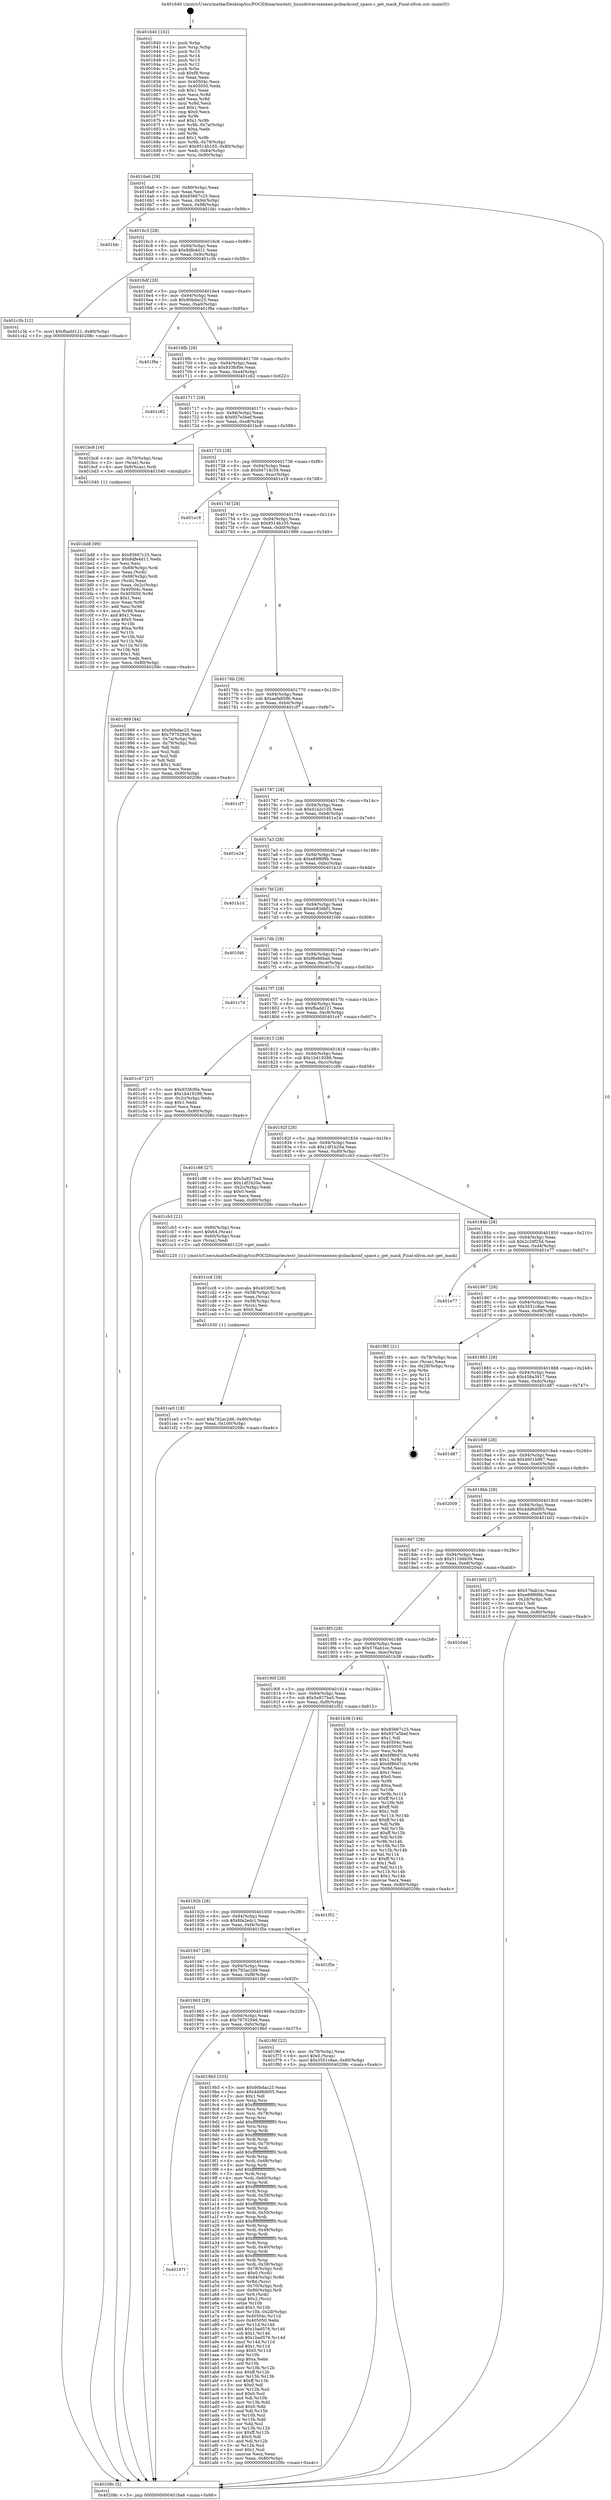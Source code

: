 digraph "0x401640" {
  label = "0x401640 (/mnt/c/Users/mathe/Desktop/tcc/POCII/binaries/extr_linuxdriversxenxen-pcibackconf_space.c_get_mask_Final-ollvm.out::main(0))"
  labelloc = "t"
  node[shape=record]

  Entry [label="",width=0.3,height=0.3,shape=circle,fillcolor=black,style=filled]
  "0x4016a6" [label="{
     0x4016a6 [29]\l
     | [instrs]\l
     &nbsp;&nbsp;0x4016a6 \<+3\>: mov -0x80(%rbp),%eax\l
     &nbsp;&nbsp;0x4016a9 \<+2\>: mov %eax,%ecx\l
     &nbsp;&nbsp;0x4016ab \<+6\>: sub $0x85667c25,%ecx\l
     &nbsp;&nbsp;0x4016b1 \<+6\>: mov %eax,-0x94(%rbp)\l
     &nbsp;&nbsp;0x4016b7 \<+6\>: mov %ecx,-0x98(%rbp)\l
     &nbsp;&nbsp;0x4016bd \<+6\>: je 0000000000401fdc \<main+0x99c\>\l
  }"]
  "0x401fdc" [label="{
     0x401fdc\l
  }", style=dashed]
  "0x4016c3" [label="{
     0x4016c3 [28]\l
     | [instrs]\l
     &nbsp;&nbsp;0x4016c3 \<+5\>: jmp 00000000004016c8 \<main+0x88\>\l
     &nbsp;&nbsp;0x4016c8 \<+6\>: mov -0x94(%rbp),%eax\l
     &nbsp;&nbsp;0x4016ce \<+5\>: sub $0x8dfe4d11,%eax\l
     &nbsp;&nbsp;0x4016d3 \<+6\>: mov %eax,-0x9c(%rbp)\l
     &nbsp;&nbsp;0x4016d9 \<+6\>: je 0000000000401c3b \<main+0x5fb\>\l
  }"]
  Exit [label="",width=0.3,height=0.3,shape=circle,fillcolor=black,style=filled,peripheries=2]
  "0x401c3b" [label="{
     0x401c3b [12]\l
     | [instrs]\l
     &nbsp;&nbsp;0x401c3b \<+7\>: movl $0xfbadd121,-0x80(%rbp)\l
     &nbsp;&nbsp;0x401c42 \<+5\>: jmp 000000000040208c \<main+0xa4c\>\l
  }"]
  "0x4016df" [label="{
     0x4016df [28]\l
     | [instrs]\l
     &nbsp;&nbsp;0x4016df \<+5\>: jmp 00000000004016e4 \<main+0xa4\>\l
     &nbsp;&nbsp;0x4016e4 \<+6\>: mov -0x94(%rbp),%eax\l
     &nbsp;&nbsp;0x4016ea \<+5\>: sub $0x90bdac25,%eax\l
     &nbsp;&nbsp;0x4016ef \<+6\>: mov %eax,-0xa0(%rbp)\l
     &nbsp;&nbsp;0x4016f5 \<+6\>: je 0000000000401f9a \<main+0x95a\>\l
  }"]
  "0x401ce5" [label="{
     0x401ce5 [18]\l
     | [instrs]\l
     &nbsp;&nbsp;0x401ce5 \<+7\>: movl $0x792ac2d9,-0x80(%rbp)\l
     &nbsp;&nbsp;0x401cec \<+6\>: mov %eax,-0x100(%rbp)\l
     &nbsp;&nbsp;0x401cf2 \<+5\>: jmp 000000000040208c \<main+0xa4c\>\l
  }"]
  "0x401f9a" [label="{
     0x401f9a\l
  }", style=dashed]
  "0x4016fb" [label="{
     0x4016fb [28]\l
     | [instrs]\l
     &nbsp;&nbsp;0x4016fb \<+5\>: jmp 0000000000401700 \<main+0xc0\>\l
     &nbsp;&nbsp;0x401700 \<+6\>: mov -0x94(%rbp),%eax\l
     &nbsp;&nbsp;0x401706 \<+5\>: sub $0x933fcf0e,%eax\l
     &nbsp;&nbsp;0x40170b \<+6\>: mov %eax,-0xa4(%rbp)\l
     &nbsp;&nbsp;0x401711 \<+6\>: je 0000000000401c62 \<main+0x622\>\l
  }"]
  "0x401cc8" [label="{
     0x401cc8 [29]\l
     | [instrs]\l
     &nbsp;&nbsp;0x401cc8 \<+10\>: movabs $0x4030f2,%rdi\l
     &nbsp;&nbsp;0x401cd2 \<+4\>: mov -0x58(%rbp),%rcx\l
     &nbsp;&nbsp;0x401cd6 \<+2\>: mov %eax,(%rcx)\l
     &nbsp;&nbsp;0x401cd8 \<+4\>: mov -0x58(%rbp),%rcx\l
     &nbsp;&nbsp;0x401cdc \<+2\>: mov (%rcx),%esi\l
     &nbsp;&nbsp;0x401cde \<+2\>: mov $0x0,%al\l
     &nbsp;&nbsp;0x401ce0 \<+5\>: call 0000000000401030 \<printf@plt\>\l
     | [calls]\l
     &nbsp;&nbsp;0x401030 \{1\} (unknown)\l
  }"]
  "0x401c62" [label="{
     0x401c62\l
  }", style=dashed]
  "0x401717" [label="{
     0x401717 [28]\l
     | [instrs]\l
     &nbsp;&nbsp;0x401717 \<+5\>: jmp 000000000040171c \<main+0xdc\>\l
     &nbsp;&nbsp;0x40171c \<+6\>: mov -0x94(%rbp),%eax\l
     &nbsp;&nbsp;0x401722 \<+5\>: sub $0x937e5bef,%eax\l
     &nbsp;&nbsp;0x401727 \<+6\>: mov %eax,-0xa8(%rbp)\l
     &nbsp;&nbsp;0x40172d \<+6\>: je 0000000000401bc8 \<main+0x588\>\l
  }"]
  "0x401bd8" [label="{
     0x401bd8 [99]\l
     | [instrs]\l
     &nbsp;&nbsp;0x401bd8 \<+5\>: mov $0x85667c25,%ecx\l
     &nbsp;&nbsp;0x401bdd \<+5\>: mov $0x8dfe4d11,%edx\l
     &nbsp;&nbsp;0x401be2 \<+2\>: xor %esi,%esi\l
     &nbsp;&nbsp;0x401be4 \<+4\>: mov -0x68(%rbp),%rdi\l
     &nbsp;&nbsp;0x401be8 \<+2\>: mov %eax,(%rdi)\l
     &nbsp;&nbsp;0x401bea \<+4\>: mov -0x68(%rbp),%rdi\l
     &nbsp;&nbsp;0x401bee \<+2\>: mov (%rdi),%eax\l
     &nbsp;&nbsp;0x401bf0 \<+3\>: mov %eax,-0x2c(%rbp)\l
     &nbsp;&nbsp;0x401bf3 \<+7\>: mov 0x40504c,%eax\l
     &nbsp;&nbsp;0x401bfa \<+8\>: mov 0x405050,%r8d\l
     &nbsp;&nbsp;0x401c02 \<+3\>: sub $0x1,%esi\l
     &nbsp;&nbsp;0x401c05 \<+3\>: mov %eax,%r9d\l
     &nbsp;&nbsp;0x401c08 \<+3\>: add %esi,%r9d\l
     &nbsp;&nbsp;0x401c0b \<+4\>: imul %r9d,%eax\l
     &nbsp;&nbsp;0x401c0f \<+3\>: and $0x1,%eax\l
     &nbsp;&nbsp;0x401c12 \<+3\>: cmp $0x0,%eax\l
     &nbsp;&nbsp;0x401c15 \<+4\>: sete %r10b\l
     &nbsp;&nbsp;0x401c19 \<+4\>: cmp $0xa,%r8d\l
     &nbsp;&nbsp;0x401c1d \<+4\>: setl %r11b\l
     &nbsp;&nbsp;0x401c21 \<+3\>: mov %r10b,%bl\l
     &nbsp;&nbsp;0x401c24 \<+3\>: and %r11b,%bl\l
     &nbsp;&nbsp;0x401c27 \<+3\>: xor %r11b,%r10b\l
     &nbsp;&nbsp;0x401c2a \<+3\>: or %r10b,%bl\l
     &nbsp;&nbsp;0x401c2d \<+3\>: test $0x1,%bl\l
     &nbsp;&nbsp;0x401c30 \<+3\>: cmovne %edx,%ecx\l
     &nbsp;&nbsp;0x401c33 \<+3\>: mov %ecx,-0x80(%rbp)\l
     &nbsp;&nbsp;0x401c36 \<+5\>: jmp 000000000040208c \<main+0xa4c\>\l
  }"]
  "0x401bc8" [label="{
     0x401bc8 [16]\l
     | [instrs]\l
     &nbsp;&nbsp;0x401bc8 \<+4\>: mov -0x70(%rbp),%rax\l
     &nbsp;&nbsp;0x401bcc \<+3\>: mov (%rax),%rax\l
     &nbsp;&nbsp;0x401bcf \<+4\>: mov 0x8(%rax),%rdi\l
     &nbsp;&nbsp;0x401bd3 \<+5\>: call 0000000000401040 \<atoi@plt\>\l
     | [calls]\l
     &nbsp;&nbsp;0x401040 \{1\} (unknown)\l
  }"]
  "0x401733" [label="{
     0x401733 [28]\l
     | [instrs]\l
     &nbsp;&nbsp;0x401733 \<+5\>: jmp 0000000000401738 \<main+0xf8\>\l
     &nbsp;&nbsp;0x401738 \<+6\>: mov -0x94(%rbp),%eax\l
     &nbsp;&nbsp;0x40173e \<+5\>: sub $0x94714c59,%eax\l
     &nbsp;&nbsp;0x401743 \<+6\>: mov %eax,-0xac(%rbp)\l
     &nbsp;&nbsp;0x401749 \<+6\>: je 0000000000401e18 \<main+0x7d8\>\l
  }"]
  "0x40197f" [label="{
     0x40197f\l
  }", style=dashed]
  "0x401e18" [label="{
     0x401e18\l
  }", style=dashed]
  "0x40174f" [label="{
     0x40174f [28]\l
     | [instrs]\l
     &nbsp;&nbsp;0x40174f \<+5\>: jmp 0000000000401754 \<main+0x114\>\l
     &nbsp;&nbsp;0x401754 \<+6\>: mov -0x94(%rbp),%eax\l
     &nbsp;&nbsp;0x40175a \<+5\>: sub $0x9514b105,%eax\l
     &nbsp;&nbsp;0x40175f \<+6\>: mov %eax,-0xb0(%rbp)\l
     &nbsp;&nbsp;0x401765 \<+6\>: je 0000000000401989 \<main+0x349\>\l
  }"]
  "0x4019b5" [label="{
     0x4019b5 [333]\l
     | [instrs]\l
     &nbsp;&nbsp;0x4019b5 \<+5\>: mov $0x90bdac25,%eax\l
     &nbsp;&nbsp;0x4019ba \<+5\>: mov $0x4dd6d005,%ecx\l
     &nbsp;&nbsp;0x4019bf \<+2\>: mov $0x1,%dl\l
     &nbsp;&nbsp;0x4019c1 \<+3\>: mov %rsp,%rsi\l
     &nbsp;&nbsp;0x4019c4 \<+4\>: add $0xfffffffffffffff0,%rsi\l
     &nbsp;&nbsp;0x4019c8 \<+3\>: mov %rsi,%rsp\l
     &nbsp;&nbsp;0x4019cb \<+4\>: mov %rsi,-0x78(%rbp)\l
     &nbsp;&nbsp;0x4019cf \<+3\>: mov %rsp,%rsi\l
     &nbsp;&nbsp;0x4019d2 \<+4\>: add $0xfffffffffffffff0,%rsi\l
     &nbsp;&nbsp;0x4019d6 \<+3\>: mov %rsi,%rsp\l
     &nbsp;&nbsp;0x4019d9 \<+3\>: mov %rsp,%rdi\l
     &nbsp;&nbsp;0x4019dc \<+4\>: add $0xfffffffffffffff0,%rdi\l
     &nbsp;&nbsp;0x4019e0 \<+3\>: mov %rdi,%rsp\l
     &nbsp;&nbsp;0x4019e3 \<+4\>: mov %rdi,-0x70(%rbp)\l
     &nbsp;&nbsp;0x4019e7 \<+3\>: mov %rsp,%rdi\l
     &nbsp;&nbsp;0x4019ea \<+4\>: add $0xfffffffffffffff0,%rdi\l
     &nbsp;&nbsp;0x4019ee \<+3\>: mov %rdi,%rsp\l
     &nbsp;&nbsp;0x4019f1 \<+4\>: mov %rdi,-0x68(%rbp)\l
     &nbsp;&nbsp;0x4019f5 \<+3\>: mov %rsp,%rdi\l
     &nbsp;&nbsp;0x4019f8 \<+4\>: add $0xfffffffffffffff0,%rdi\l
     &nbsp;&nbsp;0x4019fc \<+3\>: mov %rdi,%rsp\l
     &nbsp;&nbsp;0x4019ff \<+4\>: mov %rdi,-0x60(%rbp)\l
     &nbsp;&nbsp;0x401a03 \<+3\>: mov %rsp,%rdi\l
     &nbsp;&nbsp;0x401a06 \<+4\>: add $0xfffffffffffffff0,%rdi\l
     &nbsp;&nbsp;0x401a0a \<+3\>: mov %rdi,%rsp\l
     &nbsp;&nbsp;0x401a0d \<+4\>: mov %rdi,-0x58(%rbp)\l
     &nbsp;&nbsp;0x401a11 \<+3\>: mov %rsp,%rdi\l
     &nbsp;&nbsp;0x401a14 \<+4\>: add $0xfffffffffffffff0,%rdi\l
     &nbsp;&nbsp;0x401a18 \<+3\>: mov %rdi,%rsp\l
     &nbsp;&nbsp;0x401a1b \<+4\>: mov %rdi,-0x50(%rbp)\l
     &nbsp;&nbsp;0x401a1f \<+3\>: mov %rsp,%rdi\l
     &nbsp;&nbsp;0x401a22 \<+4\>: add $0xfffffffffffffff0,%rdi\l
     &nbsp;&nbsp;0x401a26 \<+3\>: mov %rdi,%rsp\l
     &nbsp;&nbsp;0x401a29 \<+4\>: mov %rdi,-0x48(%rbp)\l
     &nbsp;&nbsp;0x401a2d \<+3\>: mov %rsp,%rdi\l
     &nbsp;&nbsp;0x401a30 \<+4\>: add $0xfffffffffffffff0,%rdi\l
     &nbsp;&nbsp;0x401a34 \<+3\>: mov %rdi,%rsp\l
     &nbsp;&nbsp;0x401a37 \<+4\>: mov %rdi,-0x40(%rbp)\l
     &nbsp;&nbsp;0x401a3b \<+3\>: mov %rsp,%rdi\l
     &nbsp;&nbsp;0x401a3e \<+4\>: add $0xfffffffffffffff0,%rdi\l
     &nbsp;&nbsp;0x401a42 \<+3\>: mov %rdi,%rsp\l
     &nbsp;&nbsp;0x401a45 \<+4\>: mov %rdi,-0x38(%rbp)\l
     &nbsp;&nbsp;0x401a49 \<+4\>: mov -0x78(%rbp),%rdi\l
     &nbsp;&nbsp;0x401a4d \<+6\>: movl $0x0,(%rdi)\l
     &nbsp;&nbsp;0x401a53 \<+7\>: mov -0x84(%rbp),%r8d\l
     &nbsp;&nbsp;0x401a5a \<+3\>: mov %r8d,(%rsi)\l
     &nbsp;&nbsp;0x401a5d \<+4\>: mov -0x70(%rbp),%rdi\l
     &nbsp;&nbsp;0x401a61 \<+7\>: mov -0x90(%rbp),%r9\l
     &nbsp;&nbsp;0x401a68 \<+3\>: mov %r9,(%rdi)\l
     &nbsp;&nbsp;0x401a6b \<+3\>: cmpl $0x2,(%rsi)\l
     &nbsp;&nbsp;0x401a6e \<+4\>: setne %r10b\l
     &nbsp;&nbsp;0x401a72 \<+4\>: and $0x1,%r10b\l
     &nbsp;&nbsp;0x401a76 \<+4\>: mov %r10b,-0x2d(%rbp)\l
     &nbsp;&nbsp;0x401a7a \<+8\>: mov 0x40504c,%r11d\l
     &nbsp;&nbsp;0x401a82 \<+7\>: mov 0x405050,%ebx\l
     &nbsp;&nbsp;0x401a89 \<+3\>: mov %r11d,%r14d\l
     &nbsp;&nbsp;0x401a8c \<+7\>: add $0x1bad576,%r14d\l
     &nbsp;&nbsp;0x401a93 \<+4\>: sub $0x1,%r14d\l
     &nbsp;&nbsp;0x401a97 \<+7\>: sub $0x1bad576,%r14d\l
     &nbsp;&nbsp;0x401a9e \<+4\>: imul %r14d,%r11d\l
     &nbsp;&nbsp;0x401aa2 \<+4\>: and $0x1,%r11d\l
     &nbsp;&nbsp;0x401aa6 \<+4\>: cmp $0x0,%r11d\l
     &nbsp;&nbsp;0x401aaa \<+4\>: sete %r10b\l
     &nbsp;&nbsp;0x401aae \<+3\>: cmp $0xa,%ebx\l
     &nbsp;&nbsp;0x401ab1 \<+4\>: setl %r15b\l
     &nbsp;&nbsp;0x401ab5 \<+3\>: mov %r10b,%r12b\l
     &nbsp;&nbsp;0x401ab8 \<+4\>: xor $0xff,%r12b\l
     &nbsp;&nbsp;0x401abc \<+3\>: mov %r15b,%r13b\l
     &nbsp;&nbsp;0x401abf \<+4\>: xor $0xff,%r13b\l
     &nbsp;&nbsp;0x401ac3 \<+3\>: xor $0x0,%dl\l
     &nbsp;&nbsp;0x401ac6 \<+3\>: mov %r12b,%sil\l
     &nbsp;&nbsp;0x401ac9 \<+4\>: and $0x0,%sil\l
     &nbsp;&nbsp;0x401acd \<+3\>: and %dl,%r10b\l
     &nbsp;&nbsp;0x401ad0 \<+3\>: mov %r13b,%dil\l
     &nbsp;&nbsp;0x401ad3 \<+4\>: and $0x0,%dil\l
     &nbsp;&nbsp;0x401ad7 \<+3\>: and %dl,%r15b\l
     &nbsp;&nbsp;0x401ada \<+3\>: or %r10b,%sil\l
     &nbsp;&nbsp;0x401add \<+3\>: or %r15b,%dil\l
     &nbsp;&nbsp;0x401ae0 \<+3\>: xor %dil,%sil\l
     &nbsp;&nbsp;0x401ae3 \<+3\>: or %r13b,%r12b\l
     &nbsp;&nbsp;0x401ae6 \<+4\>: xor $0xff,%r12b\l
     &nbsp;&nbsp;0x401aea \<+3\>: or $0x0,%dl\l
     &nbsp;&nbsp;0x401aed \<+3\>: and %dl,%r12b\l
     &nbsp;&nbsp;0x401af0 \<+3\>: or %r12b,%sil\l
     &nbsp;&nbsp;0x401af3 \<+4\>: test $0x1,%sil\l
     &nbsp;&nbsp;0x401af7 \<+3\>: cmovne %ecx,%eax\l
     &nbsp;&nbsp;0x401afa \<+3\>: mov %eax,-0x80(%rbp)\l
     &nbsp;&nbsp;0x401afd \<+5\>: jmp 000000000040208c \<main+0xa4c\>\l
  }"]
  "0x401989" [label="{
     0x401989 [44]\l
     | [instrs]\l
     &nbsp;&nbsp;0x401989 \<+5\>: mov $0x90bdac25,%eax\l
     &nbsp;&nbsp;0x40198e \<+5\>: mov $0x79702946,%ecx\l
     &nbsp;&nbsp;0x401993 \<+3\>: mov -0x7a(%rbp),%dl\l
     &nbsp;&nbsp;0x401996 \<+4\>: mov -0x79(%rbp),%sil\l
     &nbsp;&nbsp;0x40199a \<+3\>: mov %dl,%dil\l
     &nbsp;&nbsp;0x40199d \<+3\>: and %sil,%dil\l
     &nbsp;&nbsp;0x4019a0 \<+3\>: xor %sil,%dl\l
     &nbsp;&nbsp;0x4019a3 \<+3\>: or %dl,%dil\l
     &nbsp;&nbsp;0x4019a6 \<+4\>: test $0x1,%dil\l
     &nbsp;&nbsp;0x4019aa \<+3\>: cmovne %ecx,%eax\l
     &nbsp;&nbsp;0x4019ad \<+3\>: mov %eax,-0x80(%rbp)\l
     &nbsp;&nbsp;0x4019b0 \<+5\>: jmp 000000000040208c \<main+0xa4c\>\l
  }"]
  "0x40176b" [label="{
     0x40176b [28]\l
     | [instrs]\l
     &nbsp;&nbsp;0x40176b \<+5\>: jmp 0000000000401770 \<main+0x130\>\l
     &nbsp;&nbsp;0x401770 \<+6\>: mov -0x94(%rbp),%eax\l
     &nbsp;&nbsp;0x401776 \<+5\>: sub $0xaefa8596,%eax\l
     &nbsp;&nbsp;0x40177b \<+6\>: mov %eax,-0xb4(%rbp)\l
     &nbsp;&nbsp;0x401781 \<+6\>: je 0000000000401cf7 \<main+0x6b7\>\l
  }"]
  "0x40208c" [label="{
     0x40208c [5]\l
     | [instrs]\l
     &nbsp;&nbsp;0x40208c \<+5\>: jmp 00000000004016a6 \<main+0x66\>\l
  }"]
  "0x401640" [label="{
     0x401640 [102]\l
     | [instrs]\l
     &nbsp;&nbsp;0x401640 \<+1\>: push %rbp\l
     &nbsp;&nbsp;0x401641 \<+3\>: mov %rsp,%rbp\l
     &nbsp;&nbsp;0x401644 \<+2\>: push %r15\l
     &nbsp;&nbsp;0x401646 \<+2\>: push %r14\l
     &nbsp;&nbsp;0x401648 \<+2\>: push %r13\l
     &nbsp;&nbsp;0x40164a \<+2\>: push %r12\l
     &nbsp;&nbsp;0x40164c \<+1\>: push %rbx\l
     &nbsp;&nbsp;0x40164d \<+7\>: sub $0xf8,%rsp\l
     &nbsp;&nbsp;0x401654 \<+2\>: xor %eax,%eax\l
     &nbsp;&nbsp;0x401656 \<+7\>: mov 0x40504c,%ecx\l
     &nbsp;&nbsp;0x40165d \<+7\>: mov 0x405050,%edx\l
     &nbsp;&nbsp;0x401664 \<+3\>: sub $0x1,%eax\l
     &nbsp;&nbsp;0x401667 \<+3\>: mov %ecx,%r8d\l
     &nbsp;&nbsp;0x40166a \<+3\>: add %eax,%r8d\l
     &nbsp;&nbsp;0x40166d \<+4\>: imul %r8d,%ecx\l
     &nbsp;&nbsp;0x401671 \<+3\>: and $0x1,%ecx\l
     &nbsp;&nbsp;0x401674 \<+3\>: cmp $0x0,%ecx\l
     &nbsp;&nbsp;0x401677 \<+4\>: sete %r9b\l
     &nbsp;&nbsp;0x40167b \<+4\>: and $0x1,%r9b\l
     &nbsp;&nbsp;0x40167f \<+4\>: mov %r9b,-0x7a(%rbp)\l
     &nbsp;&nbsp;0x401683 \<+3\>: cmp $0xa,%edx\l
     &nbsp;&nbsp;0x401686 \<+4\>: setl %r9b\l
     &nbsp;&nbsp;0x40168a \<+4\>: and $0x1,%r9b\l
     &nbsp;&nbsp;0x40168e \<+4\>: mov %r9b,-0x79(%rbp)\l
     &nbsp;&nbsp;0x401692 \<+7\>: movl $0x9514b105,-0x80(%rbp)\l
     &nbsp;&nbsp;0x401699 \<+6\>: mov %edi,-0x84(%rbp)\l
     &nbsp;&nbsp;0x40169f \<+7\>: mov %rsi,-0x90(%rbp)\l
  }"]
  "0x401963" [label="{
     0x401963 [28]\l
     | [instrs]\l
     &nbsp;&nbsp;0x401963 \<+5\>: jmp 0000000000401968 \<main+0x328\>\l
     &nbsp;&nbsp;0x401968 \<+6\>: mov -0x94(%rbp),%eax\l
     &nbsp;&nbsp;0x40196e \<+5\>: sub $0x79702946,%eax\l
     &nbsp;&nbsp;0x401973 \<+6\>: mov %eax,-0xfc(%rbp)\l
     &nbsp;&nbsp;0x401979 \<+6\>: je 00000000004019b5 \<main+0x375\>\l
  }"]
  "0x401cf7" [label="{
     0x401cf7\l
  }", style=dashed]
  "0x401787" [label="{
     0x401787 [28]\l
     | [instrs]\l
     &nbsp;&nbsp;0x401787 \<+5\>: jmp 000000000040178c \<main+0x14c\>\l
     &nbsp;&nbsp;0x40178c \<+6\>: mov -0x94(%rbp),%eax\l
     &nbsp;&nbsp;0x401792 \<+5\>: sub $0xd1a2c1d5,%eax\l
     &nbsp;&nbsp;0x401797 \<+6\>: mov %eax,-0xb8(%rbp)\l
     &nbsp;&nbsp;0x40179d \<+6\>: je 0000000000401e24 \<main+0x7e4\>\l
  }"]
  "0x401f6f" [label="{
     0x401f6f [22]\l
     | [instrs]\l
     &nbsp;&nbsp;0x401f6f \<+4\>: mov -0x78(%rbp),%rax\l
     &nbsp;&nbsp;0x401f73 \<+6\>: movl $0x0,(%rax)\l
     &nbsp;&nbsp;0x401f79 \<+7\>: movl $0x3551c8ae,-0x80(%rbp)\l
     &nbsp;&nbsp;0x401f80 \<+5\>: jmp 000000000040208c \<main+0xa4c\>\l
  }"]
  "0x401e24" [label="{
     0x401e24\l
  }", style=dashed]
  "0x4017a3" [label="{
     0x4017a3 [28]\l
     | [instrs]\l
     &nbsp;&nbsp;0x4017a3 \<+5\>: jmp 00000000004017a8 \<main+0x168\>\l
     &nbsp;&nbsp;0x4017a8 \<+6\>: mov -0x94(%rbp),%eax\l
     &nbsp;&nbsp;0x4017ae \<+5\>: sub $0xe89f6f9b,%eax\l
     &nbsp;&nbsp;0x4017b3 \<+6\>: mov %eax,-0xbc(%rbp)\l
     &nbsp;&nbsp;0x4017b9 \<+6\>: je 0000000000401b1d \<main+0x4dd\>\l
  }"]
  "0x401947" [label="{
     0x401947 [28]\l
     | [instrs]\l
     &nbsp;&nbsp;0x401947 \<+5\>: jmp 000000000040194c \<main+0x30c\>\l
     &nbsp;&nbsp;0x40194c \<+6\>: mov -0x94(%rbp),%eax\l
     &nbsp;&nbsp;0x401952 \<+5\>: sub $0x792ac2d9,%eax\l
     &nbsp;&nbsp;0x401957 \<+6\>: mov %eax,-0xf8(%rbp)\l
     &nbsp;&nbsp;0x40195d \<+6\>: je 0000000000401f6f \<main+0x92f\>\l
  }"]
  "0x401b1d" [label="{
     0x401b1d\l
  }", style=dashed]
  "0x4017bf" [label="{
     0x4017bf [28]\l
     | [instrs]\l
     &nbsp;&nbsp;0x4017bf \<+5\>: jmp 00000000004017c4 \<main+0x184\>\l
     &nbsp;&nbsp;0x4017c4 \<+6\>: mov -0x94(%rbp),%eax\l
     &nbsp;&nbsp;0x4017ca \<+5\>: sub $0xeb83dbf1,%eax\l
     &nbsp;&nbsp;0x4017cf \<+6\>: mov %eax,-0xc0(%rbp)\l
     &nbsp;&nbsp;0x4017d5 \<+6\>: je 0000000000401f46 \<main+0x906\>\l
  }"]
  "0x401f5e" [label="{
     0x401f5e\l
  }", style=dashed]
  "0x401f46" [label="{
     0x401f46\l
  }", style=dashed]
  "0x4017db" [label="{
     0x4017db [28]\l
     | [instrs]\l
     &nbsp;&nbsp;0x4017db \<+5\>: jmp 00000000004017e0 \<main+0x1a0\>\l
     &nbsp;&nbsp;0x4017e0 \<+6\>: mov -0x94(%rbp),%eax\l
     &nbsp;&nbsp;0x4017e6 \<+5\>: sub $0xf6e86bab,%eax\l
     &nbsp;&nbsp;0x4017eb \<+6\>: mov %eax,-0xc4(%rbp)\l
     &nbsp;&nbsp;0x4017f1 \<+6\>: je 0000000000401c7d \<main+0x63d\>\l
  }"]
  "0x40192b" [label="{
     0x40192b [28]\l
     | [instrs]\l
     &nbsp;&nbsp;0x40192b \<+5\>: jmp 0000000000401930 \<main+0x2f0\>\l
     &nbsp;&nbsp;0x401930 \<+6\>: mov -0x94(%rbp),%eax\l
     &nbsp;&nbsp;0x401936 \<+5\>: sub $0x6fa2edc1,%eax\l
     &nbsp;&nbsp;0x40193b \<+6\>: mov %eax,-0xf4(%rbp)\l
     &nbsp;&nbsp;0x401941 \<+6\>: je 0000000000401f5e \<main+0x91e\>\l
  }"]
  "0x401c7d" [label="{
     0x401c7d\l
  }", style=dashed]
  "0x4017f7" [label="{
     0x4017f7 [28]\l
     | [instrs]\l
     &nbsp;&nbsp;0x4017f7 \<+5\>: jmp 00000000004017fc \<main+0x1bc\>\l
     &nbsp;&nbsp;0x4017fc \<+6\>: mov -0x94(%rbp),%eax\l
     &nbsp;&nbsp;0x401802 \<+5\>: sub $0xfbadd121,%eax\l
     &nbsp;&nbsp;0x401807 \<+6\>: mov %eax,-0xc8(%rbp)\l
     &nbsp;&nbsp;0x40180d \<+6\>: je 0000000000401c47 \<main+0x607\>\l
  }"]
  "0x401f52" [label="{
     0x401f52\l
  }", style=dashed]
  "0x401c47" [label="{
     0x401c47 [27]\l
     | [instrs]\l
     &nbsp;&nbsp;0x401c47 \<+5\>: mov $0x933fcf0e,%eax\l
     &nbsp;&nbsp;0x401c4c \<+5\>: mov $0x1b419286,%ecx\l
     &nbsp;&nbsp;0x401c51 \<+3\>: mov -0x2c(%rbp),%edx\l
     &nbsp;&nbsp;0x401c54 \<+3\>: cmp $0x1,%edx\l
     &nbsp;&nbsp;0x401c57 \<+3\>: cmovl %ecx,%eax\l
     &nbsp;&nbsp;0x401c5a \<+3\>: mov %eax,-0x80(%rbp)\l
     &nbsp;&nbsp;0x401c5d \<+5\>: jmp 000000000040208c \<main+0xa4c\>\l
  }"]
  "0x401813" [label="{
     0x401813 [28]\l
     | [instrs]\l
     &nbsp;&nbsp;0x401813 \<+5\>: jmp 0000000000401818 \<main+0x1d8\>\l
     &nbsp;&nbsp;0x401818 \<+6\>: mov -0x94(%rbp),%eax\l
     &nbsp;&nbsp;0x40181e \<+5\>: sub $0x1b419286,%eax\l
     &nbsp;&nbsp;0x401823 \<+6\>: mov %eax,-0xcc(%rbp)\l
     &nbsp;&nbsp;0x401829 \<+6\>: je 0000000000401c98 \<main+0x658\>\l
  }"]
  "0x40190f" [label="{
     0x40190f [28]\l
     | [instrs]\l
     &nbsp;&nbsp;0x40190f \<+5\>: jmp 0000000000401914 \<main+0x2d4\>\l
     &nbsp;&nbsp;0x401914 \<+6\>: mov -0x94(%rbp),%eax\l
     &nbsp;&nbsp;0x40191a \<+5\>: sub $0x5a927ba5,%eax\l
     &nbsp;&nbsp;0x40191f \<+6\>: mov %eax,-0xf0(%rbp)\l
     &nbsp;&nbsp;0x401925 \<+6\>: je 0000000000401f52 \<main+0x912\>\l
  }"]
  "0x401c98" [label="{
     0x401c98 [27]\l
     | [instrs]\l
     &nbsp;&nbsp;0x401c98 \<+5\>: mov $0x5a927ba5,%eax\l
     &nbsp;&nbsp;0x401c9d \<+5\>: mov $0x1df1b20a,%ecx\l
     &nbsp;&nbsp;0x401ca2 \<+3\>: mov -0x2c(%rbp),%edx\l
     &nbsp;&nbsp;0x401ca5 \<+3\>: cmp $0x0,%edx\l
     &nbsp;&nbsp;0x401ca8 \<+3\>: cmove %ecx,%eax\l
     &nbsp;&nbsp;0x401cab \<+3\>: mov %eax,-0x80(%rbp)\l
     &nbsp;&nbsp;0x401cae \<+5\>: jmp 000000000040208c \<main+0xa4c\>\l
  }"]
  "0x40182f" [label="{
     0x40182f [28]\l
     | [instrs]\l
     &nbsp;&nbsp;0x40182f \<+5\>: jmp 0000000000401834 \<main+0x1f4\>\l
     &nbsp;&nbsp;0x401834 \<+6\>: mov -0x94(%rbp),%eax\l
     &nbsp;&nbsp;0x40183a \<+5\>: sub $0x1df1b20a,%eax\l
     &nbsp;&nbsp;0x40183f \<+6\>: mov %eax,-0xd0(%rbp)\l
     &nbsp;&nbsp;0x401845 \<+6\>: je 0000000000401cb3 \<main+0x673\>\l
  }"]
  "0x401b38" [label="{
     0x401b38 [144]\l
     | [instrs]\l
     &nbsp;&nbsp;0x401b38 \<+5\>: mov $0x85667c25,%eax\l
     &nbsp;&nbsp;0x401b3d \<+5\>: mov $0x937e5bef,%ecx\l
     &nbsp;&nbsp;0x401b42 \<+2\>: mov $0x1,%dl\l
     &nbsp;&nbsp;0x401b44 \<+7\>: mov 0x40504c,%esi\l
     &nbsp;&nbsp;0x401b4b \<+7\>: mov 0x405050,%edi\l
     &nbsp;&nbsp;0x401b52 \<+3\>: mov %esi,%r8d\l
     &nbsp;&nbsp;0x401b55 \<+7\>: add $0x6f86d7cb,%r8d\l
     &nbsp;&nbsp;0x401b5c \<+4\>: sub $0x1,%r8d\l
     &nbsp;&nbsp;0x401b60 \<+7\>: sub $0x6f86d7cb,%r8d\l
     &nbsp;&nbsp;0x401b67 \<+4\>: imul %r8d,%esi\l
     &nbsp;&nbsp;0x401b6b \<+3\>: and $0x1,%esi\l
     &nbsp;&nbsp;0x401b6e \<+3\>: cmp $0x0,%esi\l
     &nbsp;&nbsp;0x401b71 \<+4\>: sete %r9b\l
     &nbsp;&nbsp;0x401b75 \<+3\>: cmp $0xa,%edi\l
     &nbsp;&nbsp;0x401b78 \<+4\>: setl %r10b\l
     &nbsp;&nbsp;0x401b7c \<+3\>: mov %r9b,%r11b\l
     &nbsp;&nbsp;0x401b7f \<+4\>: xor $0xff,%r11b\l
     &nbsp;&nbsp;0x401b83 \<+3\>: mov %r10b,%bl\l
     &nbsp;&nbsp;0x401b86 \<+3\>: xor $0xff,%bl\l
     &nbsp;&nbsp;0x401b89 \<+3\>: xor $0x1,%dl\l
     &nbsp;&nbsp;0x401b8c \<+3\>: mov %r11b,%r14b\l
     &nbsp;&nbsp;0x401b8f \<+4\>: and $0xff,%r14b\l
     &nbsp;&nbsp;0x401b93 \<+3\>: and %dl,%r9b\l
     &nbsp;&nbsp;0x401b96 \<+3\>: mov %bl,%r15b\l
     &nbsp;&nbsp;0x401b99 \<+4\>: and $0xff,%r15b\l
     &nbsp;&nbsp;0x401b9d \<+3\>: and %dl,%r10b\l
     &nbsp;&nbsp;0x401ba0 \<+3\>: or %r9b,%r14b\l
     &nbsp;&nbsp;0x401ba3 \<+3\>: or %r10b,%r15b\l
     &nbsp;&nbsp;0x401ba6 \<+3\>: xor %r15b,%r14b\l
     &nbsp;&nbsp;0x401ba9 \<+3\>: or %bl,%r11b\l
     &nbsp;&nbsp;0x401bac \<+4\>: xor $0xff,%r11b\l
     &nbsp;&nbsp;0x401bb0 \<+3\>: or $0x1,%dl\l
     &nbsp;&nbsp;0x401bb3 \<+3\>: and %dl,%r11b\l
     &nbsp;&nbsp;0x401bb6 \<+3\>: or %r11b,%r14b\l
     &nbsp;&nbsp;0x401bb9 \<+4\>: test $0x1,%r14b\l
     &nbsp;&nbsp;0x401bbd \<+3\>: cmovne %ecx,%eax\l
     &nbsp;&nbsp;0x401bc0 \<+3\>: mov %eax,-0x80(%rbp)\l
     &nbsp;&nbsp;0x401bc3 \<+5\>: jmp 000000000040208c \<main+0xa4c\>\l
  }"]
  "0x401cb3" [label="{
     0x401cb3 [21]\l
     | [instrs]\l
     &nbsp;&nbsp;0x401cb3 \<+4\>: mov -0x60(%rbp),%rax\l
     &nbsp;&nbsp;0x401cb7 \<+6\>: movl $0x64,(%rax)\l
     &nbsp;&nbsp;0x401cbd \<+4\>: mov -0x60(%rbp),%rax\l
     &nbsp;&nbsp;0x401cc1 \<+2\>: mov (%rax),%edi\l
     &nbsp;&nbsp;0x401cc3 \<+5\>: call 0000000000401220 \<get_mask\>\l
     | [calls]\l
     &nbsp;&nbsp;0x401220 \{1\} (/mnt/c/Users/mathe/Desktop/tcc/POCII/binaries/extr_linuxdriversxenxen-pcibackconf_space.c_get_mask_Final-ollvm.out::get_mask)\l
  }"]
  "0x40184b" [label="{
     0x40184b [28]\l
     | [instrs]\l
     &nbsp;&nbsp;0x40184b \<+5\>: jmp 0000000000401850 \<main+0x210\>\l
     &nbsp;&nbsp;0x401850 \<+6\>: mov -0x94(%rbp),%eax\l
     &nbsp;&nbsp;0x401856 \<+5\>: sub $0x2c29f25d,%eax\l
     &nbsp;&nbsp;0x40185b \<+6\>: mov %eax,-0xd4(%rbp)\l
     &nbsp;&nbsp;0x401861 \<+6\>: je 0000000000401e77 \<main+0x837\>\l
  }"]
  "0x4018f3" [label="{
     0x4018f3 [28]\l
     | [instrs]\l
     &nbsp;&nbsp;0x4018f3 \<+5\>: jmp 00000000004018f8 \<main+0x2b8\>\l
     &nbsp;&nbsp;0x4018f8 \<+6\>: mov -0x94(%rbp),%eax\l
     &nbsp;&nbsp;0x4018fe \<+5\>: sub $0x576ab1ec,%eax\l
     &nbsp;&nbsp;0x401903 \<+6\>: mov %eax,-0xec(%rbp)\l
     &nbsp;&nbsp;0x401909 \<+6\>: je 0000000000401b38 \<main+0x4f8\>\l
  }"]
  "0x401e77" [label="{
     0x401e77\l
  }", style=dashed]
  "0x401867" [label="{
     0x401867 [28]\l
     | [instrs]\l
     &nbsp;&nbsp;0x401867 \<+5\>: jmp 000000000040186c \<main+0x22c\>\l
     &nbsp;&nbsp;0x40186c \<+6\>: mov -0x94(%rbp),%eax\l
     &nbsp;&nbsp;0x401872 \<+5\>: sub $0x3551c8ae,%eax\l
     &nbsp;&nbsp;0x401877 \<+6\>: mov %eax,-0xd8(%rbp)\l
     &nbsp;&nbsp;0x40187d \<+6\>: je 0000000000401f85 \<main+0x945\>\l
  }"]
  "0x40204d" [label="{
     0x40204d\l
  }", style=dashed]
  "0x401f85" [label="{
     0x401f85 [21]\l
     | [instrs]\l
     &nbsp;&nbsp;0x401f85 \<+4\>: mov -0x78(%rbp),%rax\l
     &nbsp;&nbsp;0x401f89 \<+2\>: mov (%rax),%eax\l
     &nbsp;&nbsp;0x401f8b \<+4\>: lea -0x28(%rbp),%rsp\l
     &nbsp;&nbsp;0x401f8f \<+1\>: pop %rbx\l
     &nbsp;&nbsp;0x401f90 \<+2\>: pop %r12\l
     &nbsp;&nbsp;0x401f92 \<+2\>: pop %r13\l
     &nbsp;&nbsp;0x401f94 \<+2\>: pop %r14\l
     &nbsp;&nbsp;0x401f96 \<+2\>: pop %r15\l
     &nbsp;&nbsp;0x401f98 \<+1\>: pop %rbp\l
     &nbsp;&nbsp;0x401f99 \<+1\>: ret\l
  }"]
  "0x401883" [label="{
     0x401883 [28]\l
     | [instrs]\l
     &nbsp;&nbsp;0x401883 \<+5\>: jmp 0000000000401888 \<main+0x248\>\l
     &nbsp;&nbsp;0x401888 \<+6\>: mov -0x94(%rbp),%eax\l
     &nbsp;&nbsp;0x40188e \<+5\>: sub $0x458a3917,%eax\l
     &nbsp;&nbsp;0x401893 \<+6\>: mov %eax,-0xdc(%rbp)\l
     &nbsp;&nbsp;0x401899 \<+6\>: je 0000000000401d87 \<main+0x747\>\l
  }"]
  "0x4018d7" [label="{
     0x4018d7 [28]\l
     | [instrs]\l
     &nbsp;&nbsp;0x4018d7 \<+5\>: jmp 00000000004018dc \<main+0x29c\>\l
     &nbsp;&nbsp;0x4018dc \<+6\>: mov -0x94(%rbp),%eax\l
     &nbsp;&nbsp;0x4018e2 \<+5\>: sub $0x511b6b39,%eax\l
     &nbsp;&nbsp;0x4018e7 \<+6\>: mov %eax,-0xe8(%rbp)\l
     &nbsp;&nbsp;0x4018ed \<+6\>: je 000000000040204d \<main+0xa0d\>\l
  }"]
  "0x401d87" [label="{
     0x401d87\l
  }", style=dashed]
  "0x40189f" [label="{
     0x40189f [28]\l
     | [instrs]\l
     &nbsp;&nbsp;0x40189f \<+5\>: jmp 00000000004018a4 \<main+0x264\>\l
     &nbsp;&nbsp;0x4018a4 \<+6\>: mov -0x94(%rbp),%eax\l
     &nbsp;&nbsp;0x4018aa \<+5\>: sub $0x4601b967,%eax\l
     &nbsp;&nbsp;0x4018af \<+6\>: mov %eax,-0xe0(%rbp)\l
     &nbsp;&nbsp;0x4018b5 \<+6\>: je 0000000000402009 \<main+0x9c9\>\l
  }"]
  "0x401b02" [label="{
     0x401b02 [27]\l
     | [instrs]\l
     &nbsp;&nbsp;0x401b02 \<+5\>: mov $0x576ab1ec,%eax\l
     &nbsp;&nbsp;0x401b07 \<+5\>: mov $0xe89f6f9b,%ecx\l
     &nbsp;&nbsp;0x401b0c \<+3\>: mov -0x2d(%rbp),%dl\l
     &nbsp;&nbsp;0x401b0f \<+3\>: test $0x1,%dl\l
     &nbsp;&nbsp;0x401b12 \<+3\>: cmovne %ecx,%eax\l
     &nbsp;&nbsp;0x401b15 \<+3\>: mov %eax,-0x80(%rbp)\l
     &nbsp;&nbsp;0x401b18 \<+5\>: jmp 000000000040208c \<main+0xa4c\>\l
  }"]
  "0x402009" [label="{
     0x402009\l
  }", style=dashed]
  "0x4018bb" [label="{
     0x4018bb [28]\l
     | [instrs]\l
     &nbsp;&nbsp;0x4018bb \<+5\>: jmp 00000000004018c0 \<main+0x280\>\l
     &nbsp;&nbsp;0x4018c0 \<+6\>: mov -0x94(%rbp),%eax\l
     &nbsp;&nbsp;0x4018c6 \<+5\>: sub $0x4dd6d005,%eax\l
     &nbsp;&nbsp;0x4018cb \<+6\>: mov %eax,-0xe4(%rbp)\l
     &nbsp;&nbsp;0x4018d1 \<+6\>: je 0000000000401b02 \<main+0x4c2\>\l
  }"]
  Entry -> "0x401640" [label=" 1"]
  "0x4016a6" -> "0x401fdc" [label=" 0"]
  "0x4016a6" -> "0x4016c3" [label=" 11"]
  "0x401f85" -> Exit [label=" 1"]
  "0x4016c3" -> "0x401c3b" [label=" 1"]
  "0x4016c3" -> "0x4016df" [label=" 10"]
  "0x401f6f" -> "0x40208c" [label=" 1"]
  "0x4016df" -> "0x401f9a" [label=" 0"]
  "0x4016df" -> "0x4016fb" [label=" 10"]
  "0x401ce5" -> "0x40208c" [label=" 1"]
  "0x4016fb" -> "0x401c62" [label=" 0"]
  "0x4016fb" -> "0x401717" [label=" 10"]
  "0x401cc8" -> "0x401ce5" [label=" 1"]
  "0x401717" -> "0x401bc8" [label=" 1"]
  "0x401717" -> "0x401733" [label=" 9"]
  "0x401cb3" -> "0x401cc8" [label=" 1"]
  "0x401733" -> "0x401e18" [label=" 0"]
  "0x401733" -> "0x40174f" [label=" 9"]
  "0x401c47" -> "0x40208c" [label=" 1"]
  "0x40174f" -> "0x401989" [label=" 1"]
  "0x40174f" -> "0x40176b" [label=" 8"]
  "0x401989" -> "0x40208c" [label=" 1"]
  "0x401640" -> "0x4016a6" [label=" 1"]
  "0x40208c" -> "0x4016a6" [label=" 10"]
  "0x401c3b" -> "0x40208c" [label=" 1"]
  "0x40176b" -> "0x401cf7" [label=" 0"]
  "0x40176b" -> "0x401787" [label=" 8"]
  "0x401bc8" -> "0x401bd8" [label=" 1"]
  "0x401787" -> "0x401e24" [label=" 0"]
  "0x401787" -> "0x4017a3" [label=" 8"]
  "0x401b38" -> "0x40208c" [label=" 1"]
  "0x4017a3" -> "0x401b1d" [label=" 0"]
  "0x4017a3" -> "0x4017bf" [label=" 8"]
  "0x4019b5" -> "0x40208c" [label=" 1"]
  "0x4017bf" -> "0x401f46" [label=" 0"]
  "0x4017bf" -> "0x4017db" [label=" 8"]
  "0x401c98" -> "0x40208c" [label=" 1"]
  "0x4017db" -> "0x401c7d" [label=" 0"]
  "0x4017db" -> "0x4017f7" [label=" 8"]
  "0x401963" -> "0x4019b5" [label=" 1"]
  "0x4017f7" -> "0x401c47" [label=" 1"]
  "0x4017f7" -> "0x401813" [label=" 7"]
  "0x401bd8" -> "0x40208c" [label=" 1"]
  "0x401813" -> "0x401c98" [label=" 1"]
  "0x401813" -> "0x40182f" [label=" 6"]
  "0x401947" -> "0x401f6f" [label=" 1"]
  "0x40182f" -> "0x401cb3" [label=" 1"]
  "0x40182f" -> "0x40184b" [label=" 5"]
  "0x401b02" -> "0x40208c" [label=" 1"]
  "0x40184b" -> "0x401e77" [label=" 0"]
  "0x40184b" -> "0x401867" [label=" 5"]
  "0x40192b" -> "0x401f5e" [label=" 0"]
  "0x401867" -> "0x401f85" [label=" 1"]
  "0x401867" -> "0x401883" [label=" 4"]
  "0x401963" -> "0x40197f" [label=" 0"]
  "0x401883" -> "0x401d87" [label=" 0"]
  "0x401883" -> "0x40189f" [label=" 4"]
  "0x40190f" -> "0x401f52" [label=" 0"]
  "0x40189f" -> "0x402009" [label=" 0"]
  "0x40189f" -> "0x4018bb" [label=" 4"]
  "0x401947" -> "0x401963" [label=" 1"]
  "0x4018bb" -> "0x401b02" [label=" 1"]
  "0x4018bb" -> "0x4018d7" [label=" 3"]
  "0x40190f" -> "0x40192b" [label=" 2"]
  "0x4018d7" -> "0x40204d" [label=" 0"]
  "0x4018d7" -> "0x4018f3" [label=" 3"]
  "0x40192b" -> "0x401947" [label=" 2"]
  "0x4018f3" -> "0x401b38" [label=" 1"]
  "0x4018f3" -> "0x40190f" [label=" 2"]
}
